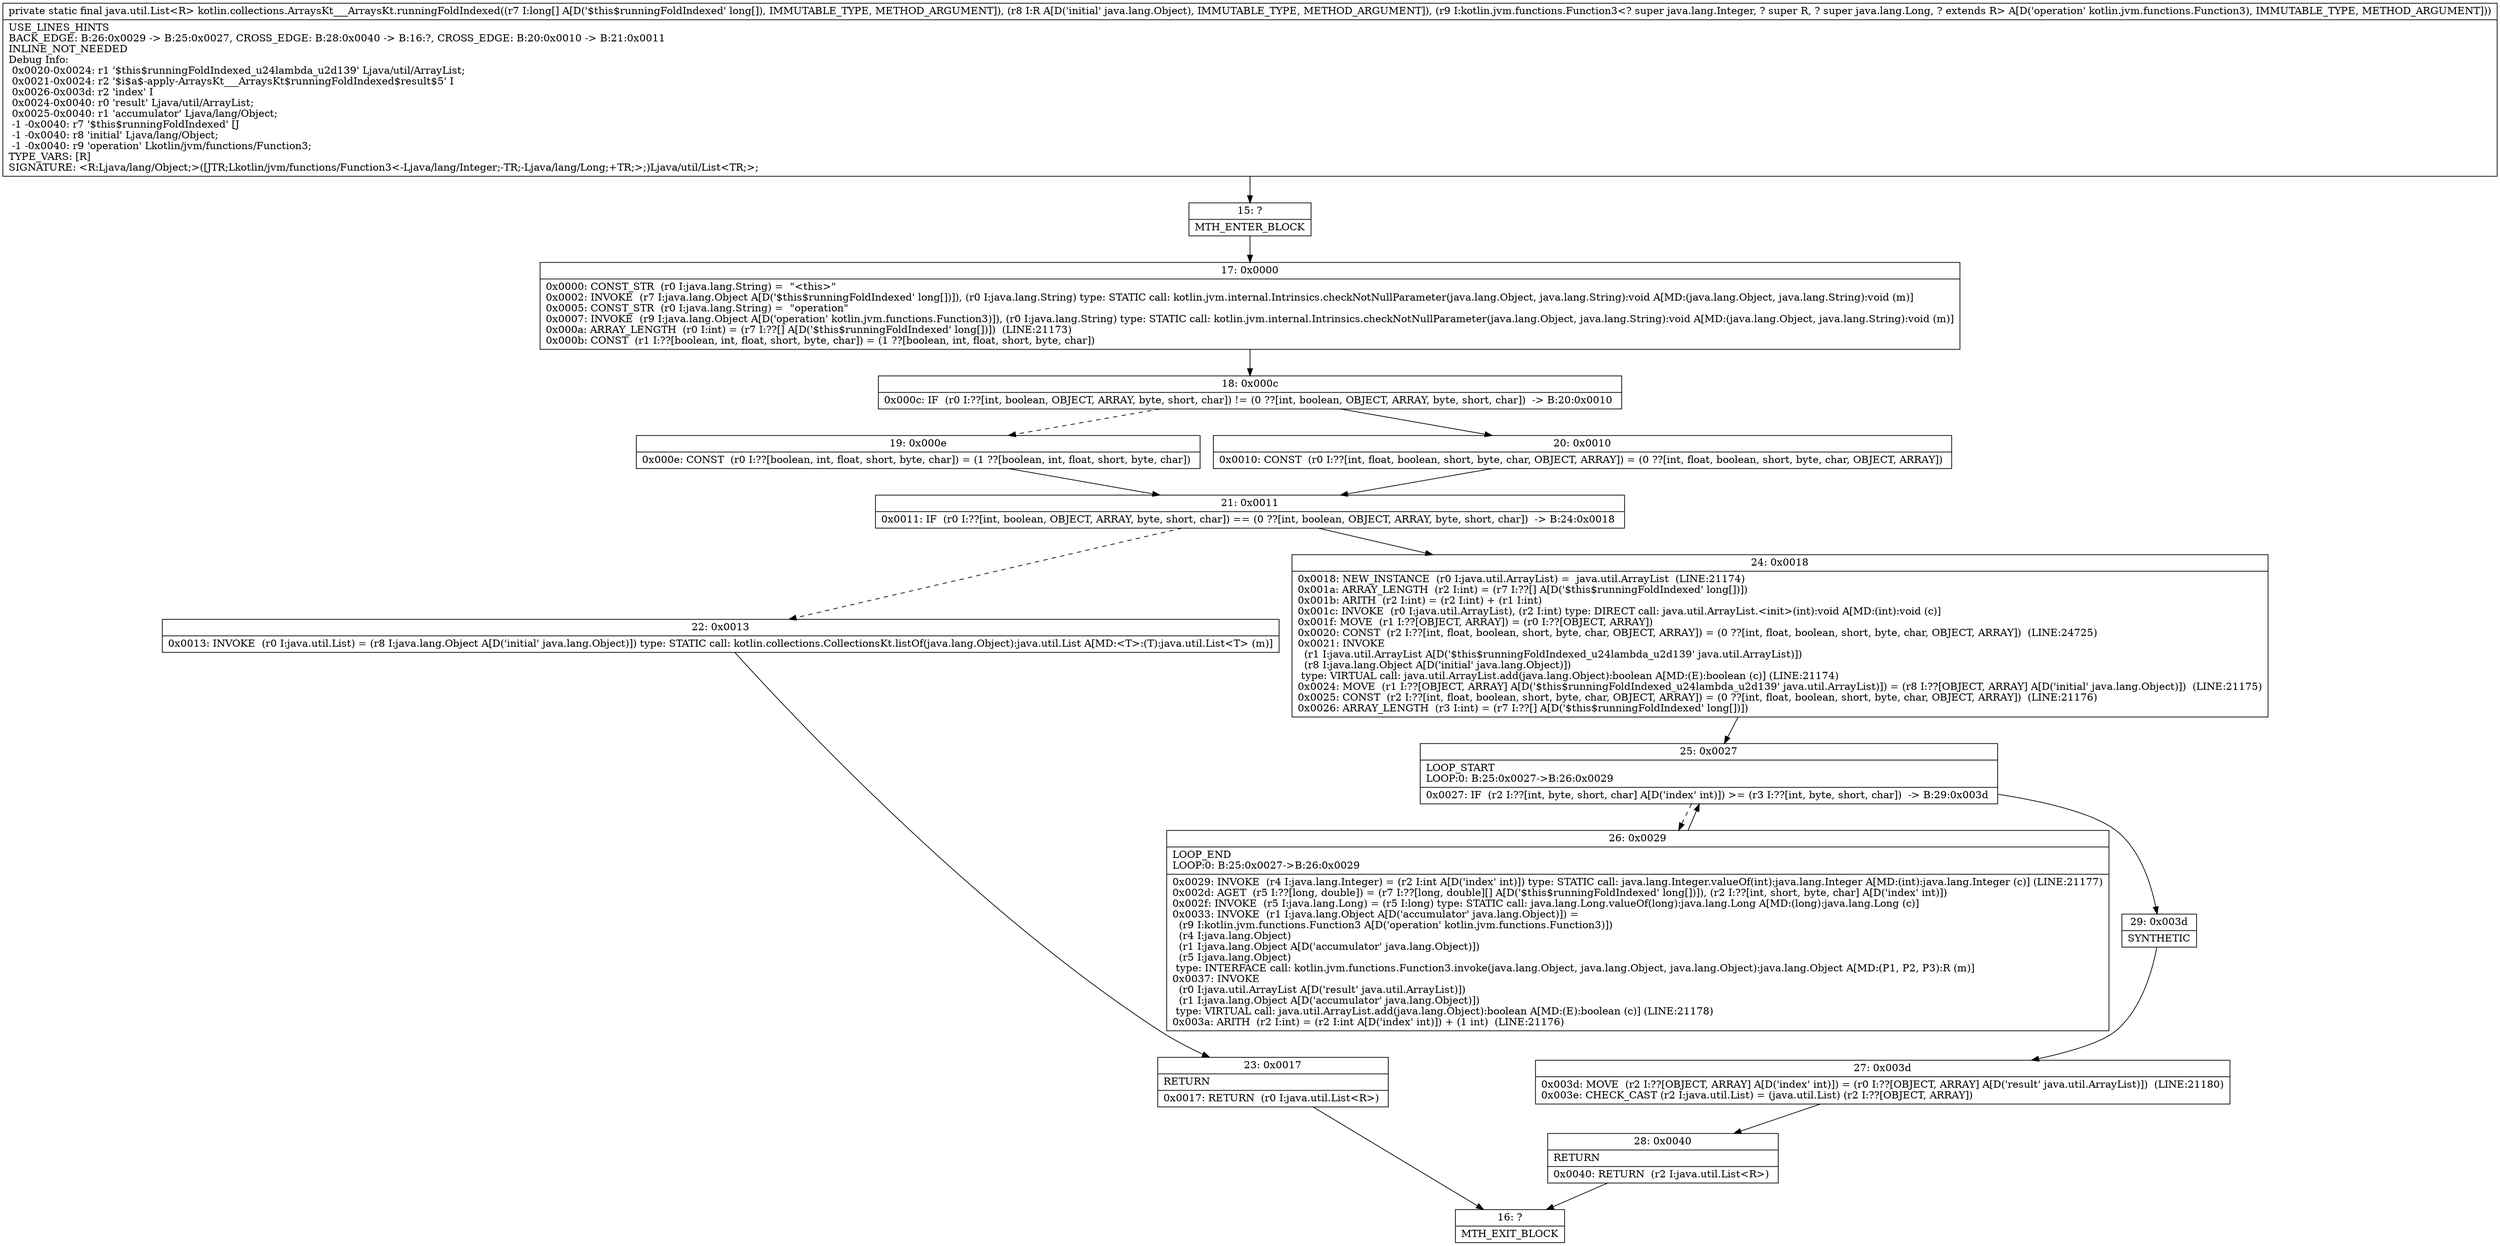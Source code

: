 digraph "CFG forkotlin.collections.ArraysKt___ArraysKt.runningFoldIndexed([JLjava\/lang\/Object;Lkotlin\/jvm\/functions\/Function3;)Ljava\/util\/List;" {
Node_15 [shape=record,label="{15\:\ ?|MTH_ENTER_BLOCK\l}"];
Node_17 [shape=record,label="{17\:\ 0x0000|0x0000: CONST_STR  (r0 I:java.lang.String) =  \"\<this\>\" \l0x0002: INVOKE  (r7 I:java.lang.Object A[D('$this$runningFoldIndexed' long[])]), (r0 I:java.lang.String) type: STATIC call: kotlin.jvm.internal.Intrinsics.checkNotNullParameter(java.lang.Object, java.lang.String):void A[MD:(java.lang.Object, java.lang.String):void (m)]\l0x0005: CONST_STR  (r0 I:java.lang.String) =  \"operation\" \l0x0007: INVOKE  (r9 I:java.lang.Object A[D('operation' kotlin.jvm.functions.Function3)]), (r0 I:java.lang.String) type: STATIC call: kotlin.jvm.internal.Intrinsics.checkNotNullParameter(java.lang.Object, java.lang.String):void A[MD:(java.lang.Object, java.lang.String):void (m)]\l0x000a: ARRAY_LENGTH  (r0 I:int) = (r7 I:??[] A[D('$this$runningFoldIndexed' long[])])  (LINE:21173)\l0x000b: CONST  (r1 I:??[boolean, int, float, short, byte, char]) = (1 ??[boolean, int, float, short, byte, char]) \l}"];
Node_18 [shape=record,label="{18\:\ 0x000c|0x000c: IF  (r0 I:??[int, boolean, OBJECT, ARRAY, byte, short, char]) != (0 ??[int, boolean, OBJECT, ARRAY, byte, short, char])  \-\> B:20:0x0010 \l}"];
Node_19 [shape=record,label="{19\:\ 0x000e|0x000e: CONST  (r0 I:??[boolean, int, float, short, byte, char]) = (1 ??[boolean, int, float, short, byte, char]) \l}"];
Node_21 [shape=record,label="{21\:\ 0x0011|0x0011: IF  (r0 I:??[int, boolean, OBJECT, ARRAY, byte, short, char]) == (0 ??[int, boolean, OBJECT, ARRAY, byte, short, char])  \-\> B:24:0x0018 \l}"];
Node_22 [shape=record,label="{22\:\ 0x0013|0x0013: INVOKE  (r0 I:java.util.List) = (r8 I:java.lang.Object A[D('initial' java.lang.Object)]) type: STATIC call: kotlin.collections.CollectionsKt.listOf(java.lang.Object):java.util.List A[MD:\<T\>:(T):java.util.List\<T\> (m)]\l}"];
Node_23 [shape=record,label="{23\:\ 0x0017|RETURN\l|0x0017: RETURN  (r0 I:java.util.List\<R\>) \l}"];
Node_16 [shape=record,label="{16\:\ ?|MTH_EXIT_BLOCK\l}"];
Node_24 [shape=record,label="{24\:\ 0x0018|0x0018: NEW_INSTANCE  (r0 I:java.util.ArrayList) =  java.util.ArrayList  (LINE:21174)\l0x001a: ARRAY_LENGTH  (r2 I:int) = (r7 I:??[] A[D('$this$runningFoldIndexed' long[])]) \l0x001b: ARITH  (r2 I:int) = (r2 I:int) + (r1 I:int) \l0x001c: INVOKE  (r0 I:java.util.ArrayList), (r2 I:int) type: DIRECT call: java.util.ArrayList.\<init\>(int):void A[MD:(int):void (c)]\l0x001f: MOVE  (r1 I:??[OBJECT, ARRAY]) = (r0 I:??[OBJECT, ARRAY]) \l0x0020: CONST  (r2 I:??[int, float, boolean, short, byte, char, OBJECT, ARRAY]) = (0 ??[int, float, boolean, short, byte, char, OBJECT, ARRAY])  (LINE:24725)\l0x0021: INVOKE  \l  (r1 I:java.util.ArrayList A[D('$this$runningFoldIndexed_u24lambda_u2d139' java.util.ArrayList)])\l  (r8 I:java.lang.Object A[D('initial' java.lang.Object)])\l type: VIRTUAL call: java.util.ArrayList.add(java.lang.Object):boolean A[MD:(E):boolean (c)] (LINE:21174)\l0x0024: MOVE  (r1 I:??[OBJECT, ARRAY] A[D('$this$runningFoldIndexed_u24lambda_u2d139' java.util.ArrayList)]) = (r8 I:??[OBJECT, ARRAY] A[D('initial' java.lang.Object)])  (LINE:21175)\l0x0025: CONST  (r2 I:??[int, float, boolean, short, byte, char, OBJECT, ARRAY]) = (0 ??[int, float, boolean, short, byte, char, OBJECT, ARRAY])  (LINE:21176)\l0x0026: ARRAY_LENGTH  (r3 I:int) = (r7 I:??[] A[D('$this$runningFoldIndexed' long[])]) \l}"];
Node_25 [shape=record,label="{25\:\ 0x0027|LOOP_START\lLOOP:0: B:25:0x0027\-\>B:26:0x0029\l|0x0027: IF  (r2 I:??[int, byte, short, char] A[D('index' int)]) \>= (r3 I:??[int, byte, short, char])  \-\> B:29:0x003d \l}"];
Node_26 [shape=record,label="{26\:\ 0x0029|LOOP_END\lLOOP:0: B:25:0x0027\-\>B:26:0x0029\l|0x0029: INVOKE  (r4 I:java.lang.Integer) = (r2 I:int A[D('index' int)]) type: STATIC call: java.lang.Integer.valueOf(int):java.lang.Integer A[MD:(int):java.lang.Integer (c)] (LINE:21177)\l0x002d: AGET  (r5 I:??[long, double]) = (r7 I:??[long, double][] A[D('$this$runningFoldIndexed' long[])]), (r2 I:??[int, short, byte, char] A[D('index' int)]) \l0x002f: INVOKE  (r5 I:java.lang.Long) = (r5 I:long) type: STATIC call: java.lang.Long.valueOf(long):java.lang.Long A[MD:(long):java.lang.Long (c)]\l0x0033: INVOKE  (r1 I:java.lang.Object A[D('accumulator' java.lang.Object)]) = \l  (r9 I:kotlin.jvm.functions.Function3 A[D('operation' kotlin.jvm.functions.Function3)])\l  (r4 I:java.lang.Object)\l  (r1 I:java.lang.Object A[D('accumulator' java.lang.Object)])\l  (r5 I:java.lang.Object)\l type: INTERFACE call: kotlin.jvm.functions.Function3.invoke(java.lang.Object, java.lang.Object, java.lang.Object):java.lang.Object A[MD:(P1, P2, P3):R (m)]\l0x0037: INVOKE  \l  (r0 I:java.util.ArrayList A[D('result' java.util.ArrayList)])\l  (r1 I:java.lang.Object A[D('accumulator' java.lang.Object)])\l type: VIRTUAL call: java.util.ArrayList.add(java.lang.Object):boolean A[MD:(E):boolean (c)] (LINE:21178)\l0x003a: ARITH  (r2 I:int) = (r2 I:int A[D('index' int)]) + (1 int)  (LINE:21176)\l}"];
Node_29 [shape=record,label="{29\:\ 0x003d|SYNTHETIC\l}"];
Node_27 [shape=record,label="{27\:\ 0x003d|0x003d: MOVE  (r2 I:??[OBJECT, ARRAY] A[D('index' int)]) = (r0 I:??[OBJECT, ARRAY] A[D('result' java.util.ArrayList)])  (LINE:21180)\l0x003e: CHECK_CAST (r2 I:java.util.List) = (java.util.List) (r2 I:??[OBJECT, ARRAY]) \l}"];
Node_28 [shape=record,label="{28\:\ 0x0040|RETURN\l|0x0040: RETURN  (r2 I:java.util.List\<R\>) \l}"];
Node_20 [shape=record,label="{20\:\ 0x0010|0x0010: CONST  (r0 I:??[int, float, boolean, short, byte, char, OBJECT, ARRAY]) = (0 ??[int, float, boolean, short, byte, char, OBJECT, ARRAY]) \l}"];
MethodNode[shape=record,label="{private static final java.util.List\<R\> kotlin.collections.ArraysKt___ArraysKt.runningFoldIndexed((r7 I:long[] A[D('$this$runningFoldIndexed' long[]), IMMUTABLE_TYPE, METHOD_ARGUMENT]), (r8 I:R A[D('initial' java.lang.Object), IMMUTABLE_TYPE, METHOD_ARGUMENT]), (r9 I:kotlin.jvm.functions.Function3\<? super java.lang.Integer, ? super R, ? super java.lang.Long, ? extends R\> A[D('operation' kotlin.jvm.functions.Function3), IMMUTABLE_TYPE, METHOD_ARGUMENT]))  | USE_LINES_HINTS\lBACK_EDGE: B:26:0x0029 \-\> B:25:0x0027, CROSS_EDGE: B:28:0x0040 \-\> B:16:?, CROSS_EDGE: B:20:0x0010 \-\> B:21:0x0011\lINLINE_NOT_NEEDED\lDebug Info:\l  0x0020\-0x0024: r1 '$this$runningFoldIndexed_u24lambda_u2d139' Ljava\/util\/ArrayList;\l  0x0021\-0x0024: r2 '$i$a$\-apply\-ArraysKt___ArraysKt$runningFoldIndexed$result$5' I\l  0x0026\-0x003d: r2 'index' I\l  0x0024\-0x0040: r0 'result' Ljava\/util\/ArrayList;\l  0x0025\-0x0040: r1 'accumulator' Ljava\/lang\/Object;\l  \-1 \-0x0040: r7 '$this$runningFoldIndexed' [J\l  \-1 \-0x0040: r8 'initial' Ljava\/lang\/Object;\l  \-1 \-0x0040: r9 'operation' Lkotlin\/jvm\/functions\/Function3;\lTYPE_VARS: [R]\lSIGNATURE: \<R:Ljava\/lang\/Object;\>([JTR;Lkotlin\/jvm\/functions\/Function3\<\-Ljava\/lang\/Integer;\-TR;\-Ljava\/lang\/Long;+TR;\>;)Ljava\/util\/List\<TR;\>;\l}"];
MethodNode -> Node_15;Node_15 -> Node_17;
Node_17 -> Node_18;
Node_18 -> Node_19[style=dashed];
Node_18 -> Node_20;
Node_19 -> Node_21;
Node_21 -> Node_22[style=dashed];
Node_21 -> Node_24;
Node_22 -> Node_23;
Node_23 -> Node_16;
Node_24 -> Node_25;
Node_25 -> Node_26[style=dashed];
Node_25 -> Node_29;
Node_26 -> Node_25;
Node_29 -> Node_27;
Node_27 -> Node_28;
Node_28 -> Node_16;
Node_20 -> Node_21;
}

